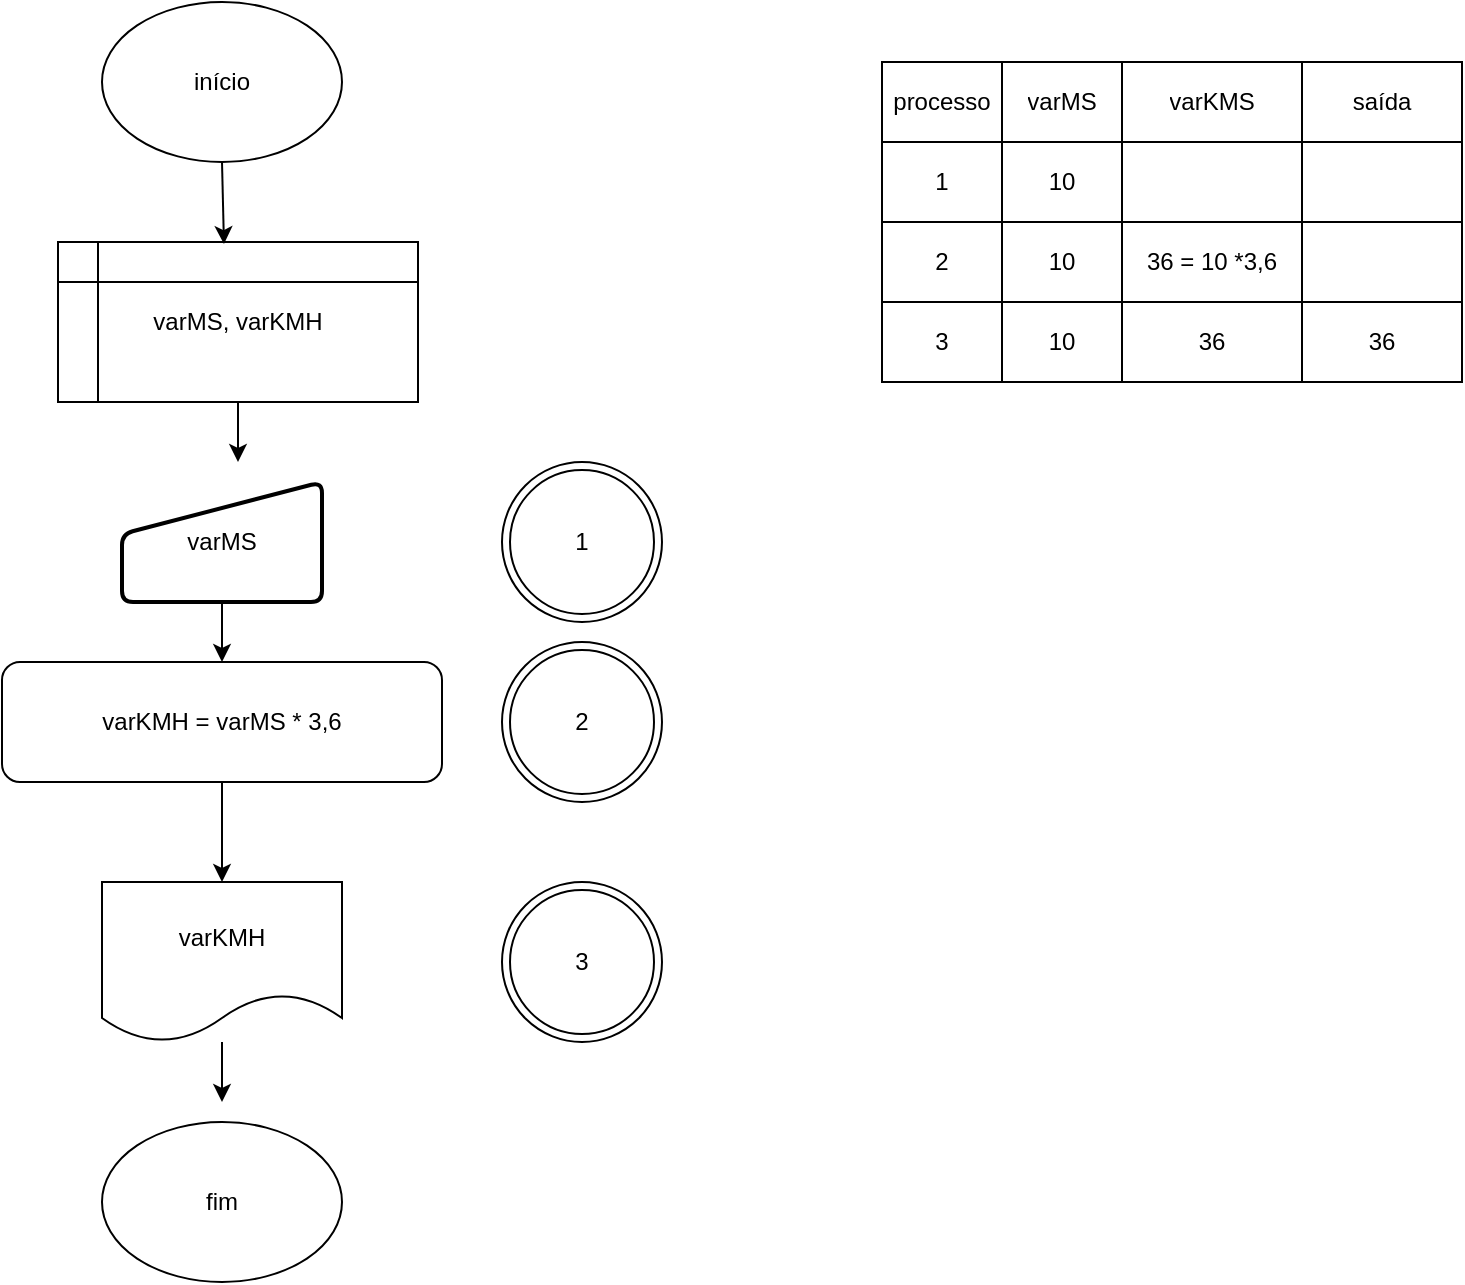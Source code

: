 <mxfile version="13.6.5" type="device"><diagram id="gxogL8vMBjaqENjynfDN" name="Page-1"><mxGraphModel dx="1422" dy="762" grid="1" gridSize="10" guides="1" tooltips="1" connect="1" arrows="1" fold="1" page="1" pageScale="1" pageWidth="827" pageHeight="1169" math="0" shadow="0"><root><mxCell id="0"/><mxCell id="1" parent="0"/><mxCell id="k--gOKLcQ25EjsKcfGi_-1" value="início" style="ellipse;whiteSpace=wrap;html=1;" vertex="1" parent="1"><mxGeometry x="60" y="30" width="120" height="80" as="geometry"/></mxCell><mxCell id="k--gOKLcQ25EjsKcfGi_-2" value="varMS, varKMH" style="shape=internalStorage;whiteSpace=wrap;html=1;backgroundOutline=1;" vertex="1" parent="1"><mxGeometry x="38" y="150" width="180" height="80" as="geometry"/></mxCell><mxCell id="k--gOKLcQ25EjsKcfGi_-16" value="varMS" style="html=1;strokeWidth=2;shape=manualInput;whiteSpace=wrap;rounded=1;size=26;arcSize=11;" vertex="1" parent="1"><mxGeometry x="70" y="270" width="100" height="60" as="geometry"/></mxCell><mxCell id="k--gOKLcQ25EjsKcfGi_-18" value="varKMH = varMS * 3,6" style="rounded=1;whiteSpace=wrap;html=1;" vertex="1" parent="1"><mxGeometry x="10" y="360" width="220" height="60" as="geometry"/></mxCell><mxCell id="k--gOKLcQ25EjsKcfGi_-19" value="varKMH" style="shape=document;whiteSpace=wrap;html=1;boundedLbl=1;" vertex="1" parent="1"><mxGeometry x="60" y="470" width="120" height="80" as="geometry"/></mxCell><mxCell id="k--gOKLcQ25EjsKcfGi_-20" value="fim" style="ellipse;whiteSpace=wrap;html=1;" vertex="1" parent="1"><mxGeometry x="60" y="590" width="120" height="80" as="geometry"/></mxCell><mxCell id="k--gOKLcQ25EjsKcfGi_-21" value="" style="endArrow=classic;html=1;exitX=0.5;exitY=1;exitDx=0;exitDy=0;entryX=0.461;entryY=0.013;entryDx=0;entryDy=0;entryPerimeter=0;" edge="1" parent="1" source="k--gOKLcQ25EjsKcfGi_-1" target="k--gOKLcQ25EjsKcfGi_-2"><mxGeometry width="50" height="50" relative="1" as="geometry"><mxPoint x="360" y="360" as="sourcePoint"/><mxPoint x="410" y="310" as="targetPoint"/></mxGeometry></mxCell><mxCell id="k--gOKLcQ25EjsKcfGi_-25" value="" style="endArrow=classic;html=1;exitX=0.5;exitY=1;exitDx=0;exitDy=0;" edge="1" parent="1" source="k--gOKLcQ25EjsKcfGi_-2"><mxGeometry width="50" height="50" relative="1" as="geometry"><mxPoint x="360" y="360" as="sourcePoint"/><mxPoint x="128" y="260" as="targetPoint"/></mxGeometry></mxCell><mxCell id="k--gOKLcQ25EjsKcfGi_-26" value="" style="endArrow=classic;html=1;exitX=0.5;exitY=1;exitDx=0;exitDy=0;entryX=0.5;entryY=0;entryDx=0;entryDy=0;" edge="1" parent="1" source="k--gOKLcQ25EjsKcfGi_-16" target="k--gOKLcQ25EjsKcfGi_-18"><mxGeometry width="50" height="50" relative="1" as="geometry"><mxPoint x="360" y="360" as="sourcePoint"/><mxPoint x="410" y="310" as="targetPoint"/></mxGeometry></mxCell><mxCell id="k--gOKLcQ25EjsKcfGi_-27" value="" style="endArrow=classic;html=1;exitX=0.5;exitY=1;exitDx=0;exitDy=0;entryX=0.5;entryY=0;entryDx=0;entryDy=0;" edge="1" parent="1" source="k--gOKLcQ25EjsKcfGi_-18" target="k--gOKLcQ25EjsKcfGi_-19"><mxGeometry width="50" height="50" relative="1" as="geometry"><mxPoint x="360" y="360" as="sourcePoint"/><mxPoint x="410" y="310" as="targetPoint"/></mxGeometry></mxCell><mxCell id="k--gOKLcQ25EjsKcfGi_-28" value="" style="endArrow=classic;html=1;" edge="1" parent="1" source="k--gOKLcQ25EjsKcfGi_-19"><mxGeometry width="50" height="50" relative="1" as="geometry"><mxPoint x="120" y="560" as="sourcePoint"/><mxPoint x="120" y="580" as="targetPoint"/></mxGeometry></mxCell><mxCell id="k--gOKLcQ25EjsKcfGi_-3" value="" style="shape=table;html=1;whiteSpace=wrap;startSize=0;container=1;collapsible=0;childLayout=tableLayout;" vertex="1" parent="1"><mxGeometry x="450" y="60" width="290" height="160" as="geometry"/></mxCell><mxCell id="k--gOKLcQ25EjsKcfGi_-46" style="shape=partialRectangle;html=1;whiteSpace=wrap;collapsible=0;dropTarget=0;pointerEvents=0;fillColor=none;top=0;left=0;bottom=0;right=0;points=[[0,0.5],[1,0.5]];portConstraint=eastwest;" vertex="1" parent="k--gOKLcQ25EjsKcfGi_-3"><mxGeometry width="290" height="40" as="geometry"/></mxCell><mxCell id="k--gOKLcQ25EjsKcfGi_-47" value="processo" style="shape=partialRectangle;html=1;whiteSpace=wrap;connectable=0;fillColor=none;top=0;left=0;bottom=0;right=0;overflow=hidden;" vertex="1" parent="k--gOKLcQ25EjsKcfGi_-46"><mxGeometry width="60" height="40" as="geometry"/></mxCell><mxCell id="k--gOKLcQ25EjsKcfGi_-48" value="varMS" style="shape=partialRectangle;html=1;whiteSpace=wrap;connectable=0;fillColor=none;top=0;left=0;bottom=0;right=0;overflow=hidden;" vertex="1" parent="k--gOKLcQ25EjsKcfGi_-46"><mxGeometry x="60" width="60" height="40" as="geometry"/></mxCell><mxCell id="k--gOKLcQ25EjsKcfGi_-49" value="varKMS" style="shape=partialRectangle;html=1;whiteSpace=wrap;connectable=0;fillColor=none;top=0;left=0;bottom=0;right=0;overflow=hidden;" vertex="1" parent="k--gOKLcQ25EjsKcfGi_-46"><mxGeometry x="120" width="90" height="40" as="geometry"/></mxCell><mxCell id="k--gOKLcQ25EjsKcfGi_-51" value="saída" style="shape=partialRectangle;html=1;whiteSpace=wrap;connectable=0;fillColor=none;top=0;left=0;bottom=0;right=0;overflow=hidden;" vertex="1" parent="k--gOKLcQ25EjsKcfGi_-46"><mxGeometry x="210" width="80" height="40" as="geometry"/></mxCell><mxCell id="k--gOKLcQ25EjsKcfGi_-41" style="shape=partialRectangle;html=1;whiteSpace=wrap;collapsible=0;dropTarget=0;pointerEvents=0;fillColor=none;top=0;left=0;bottom=0;right=0;points=[[0,0.5],[1,0.5]];portConstraint=eastwest;" vertex="1" parent="k--gOKLcQ25EjsKcfGi_-3"><mxGeometry y="40" width="290" height="40" as="geometry"/></mxCell><mxCell id="k--gOKLcQ25EjsKcfGi_-42" value="1" style="shape=partialRectangle;html=1;whiteSpace=wrap;connectable=0;fillColor=none;top=0;left=0;bottom=0;right=0;overflow=hidden;" vertex="1" parent="k--gOKLcQ25EjsKcfGi_-41"><mxGeometry width="60" height="40" as="geometry"/></mxCell><mxCell id="k--gOKLcQ25EjsKcfGi_-43" value="10" style="shape=partialRectangle;html=1;whiteSpace=wrap;connectable=0;fillColor=none;top=0;left=0;bottom=0;right=0;overflow=hidden;" vertex="1" parent="k--gOKLcQ25EjsKcfGi_-41"><mxGeometry x="60" width="60" height="40" as="geometry"/></mxCell><mxCell id="k--gOKLcQ25EjsKcfGi_-44" style="shape=partialRectangle;html=1;whiteSpace=wrap;connectable=0;fillColor=none;top=0;left=0;bottom=0;right=0;overflow=hidden;" vertex="1" parent="k--gOKLcQ25EjsKcfGi_-41"><mxGeometry x="120" width="90" height="40" as="geometry"/></mxCell><mxCell id="k--gOKLcQ25EjsKcfGi_-52" style="shape=partialRectangle;html=1;whiteSpace=wrap;connectable=0;fillColor=none;top=0;left=0;bottom=0;right=0;overflow=hidden;" vertex="1" parent="k--gOKLcQ25EjsKcfGi_-41"><mxGeometry x="210" width="80" height="40" as="geometry"/></mxCell><mxCell id="k--gOKLcQ25EjsKcfGi_-4" value="" style="shape=partialRectangle;html=1;whiteSpace=wrap;collapsible=0;dropTarget=0;pointerEvents=0;fillColor=none;top=0;left=0;bottom=0;right=0;points=[[0,0.5],[1,0.5]];portConstraint=eastwest;" vertex="1" parent="k--gOKLcQ25EjsKcfGi_-3"><mxGeometry y="80" width="290" height="40" as="geometry"/></mxCell><mxCell id="k--gOKLcQ25EjsKcfGi_-38" value="2" style="shape=partialRectangle;html=1;whiteSpace=wrap;connectable=0;fillColor=none;top=0;left=0;bottom=0;right=0;overflow=hidden;" vertex="1" parent="k--gOKLcQ25EjsKcfGi_-4"><mxGeometry width="60" height="40" as="geometry"/></mxCell><mxCell id="k--gOKLcQ25EjsKcfGi_-35" value="10" style="shape=partialRectangle;html=1;whiteSpace=wrap;connectable=0;fillColor=none;top=0;left=0;bottom=0;right=0;overflow=hidden;" vertex="1" parent="k--gOKLcQ25EjsKcfGi_-4"><mxGeometry x="60" width="60" height="40" as="geometry"/></mxCell><mxCell id="k--gOKLcQ25EjsKcfGi_-5" value="36 = 10 *3,6" style="shape=partialRectangle;html=1;whiteSpace=wrap;connectable=0;fillColor=none;top=0;left=0;bottom=0;right=0;overflow=hidden;" vertex="1" parent="k--gOKLcQ25EjsKcfGi_-4"><mxGeometry x="120" width="90" height="40" as="geometry"/></mxCell><mxCell id="k--gOKLcQ25EjsKcfGi_-53" style="shape=partialRectangle;html=1;whiteSpace=wrap;connectable=0;fillColor=none;top=0;left=0;bottom=0;right=0;overflow=hidden;" vertex="1" parent="k--gOKLcQ25EjsKcfGi_-4"><mxGeometry x="210" width="80" height="40" as="geometry"/></mxCell><mxCell id="k--gOKLcQ25EjsKcfGi_-8" value="" style="shape=partialRectangle;html=1;whiteSpace=wrap;collapsible=0;dropTarget=0;pointerEvents=0;fillColor=none;top=0;left=0;bottom=0;right=0;points=[[0,0.5],[1,0.5]];portConstraint=eastwest;" vertex="1" parent="k--gOKLcQ25EjsKcfGi_-3"><mxGeometry y="120" width="290" height="40" as="geometry"/></mxCell><mxCell id="k--gOKLcQ25EjsKcfGi_-39" value="3" style="shape=partialRectangle;html=1;whiteSpace=wrap;connectable=0;fillColor=none;top=0;left=0;bottom=0;right=0;overflow=hidden;" vertex="1" parent="k--gOKLcQ25EjsKcfGi_-8"><mxGeometry width="60" height="40" as="geometry"/></mxCell><mxCell id="k--gOKLcQ25EjsKcfGi_-36" value="10" style="shape=partialRectangle;html=1;whiteSpace=wrap;connectable=0;fillColor=none;top=0;left=0;bottom=0;right=0;overflow=hidden;" vertex="1" parent="k--gOKLcQ25EjsKcfGi_-8"><mxGeometry x="60" width="60" height="40" as="geometry"/></mxCell><mxCell id="k--gOKLcQ25EjsKcfGi_-9" value="36" style="shape=partialRectangle;html=1;whiteSpace=wrap;connectable=0;fillColor=none;top=0;left=0;bottom=0;right=0;overflow=hidden;" vertex="1" parent="k--gOKLcQ25EjsKcfGi_-8"><mxGeometry x="120" width="90" height="40" as="geometry"/></mxCell><mxCell id="k--gOKLcQ25EjsKcfGi_-54" value="36" style="shape=partialRectangle;html=1;whiteSpace=wrap;connectable=0;fillColor=none;top=0;left=0;bottom=0;right=0;overflow=hidden;" vertex="1" parent="k--gOKLcQ25EjsKcfGi_-8"><mxGeometry x="210" width="80" height="40" as="geometry"/></mxCell><mxCell id="k--gOKLcQ25EjsKcfGi_-56" value="1" style="ellipse;shape=doubleEllipse;whiteSpace=wrap;html=1;aspect=fixed;" vertex="1" parent="1"><mxGeometry x="260" y="260" width="80" height="80" as="geometry"/></mxCell><mxCell id="k--gOKLcQ25EjsKcfGi_-57" value="2" style="ellipse;shape=doubleEllipse;whiteSpace=wrap;html=1;aspect=fixed;" vertex="1" parent="1"><mxGeometry x="260" y="350" width="80" height="80" as="geometry"/></mxCell><mxCell id="k--gOKLcQ25EjsKcfGi_-58" value="3" style="ellipse;shape=doubleEllipse;whiteSpace=wrap;html=1;aspect=fixed;" vertex="1" parent="1"><mxGeometry x="260" y="470" width="80" height="80" as="geometry"/></mxCell></root></mxGraphModel></diagram></mxfile>